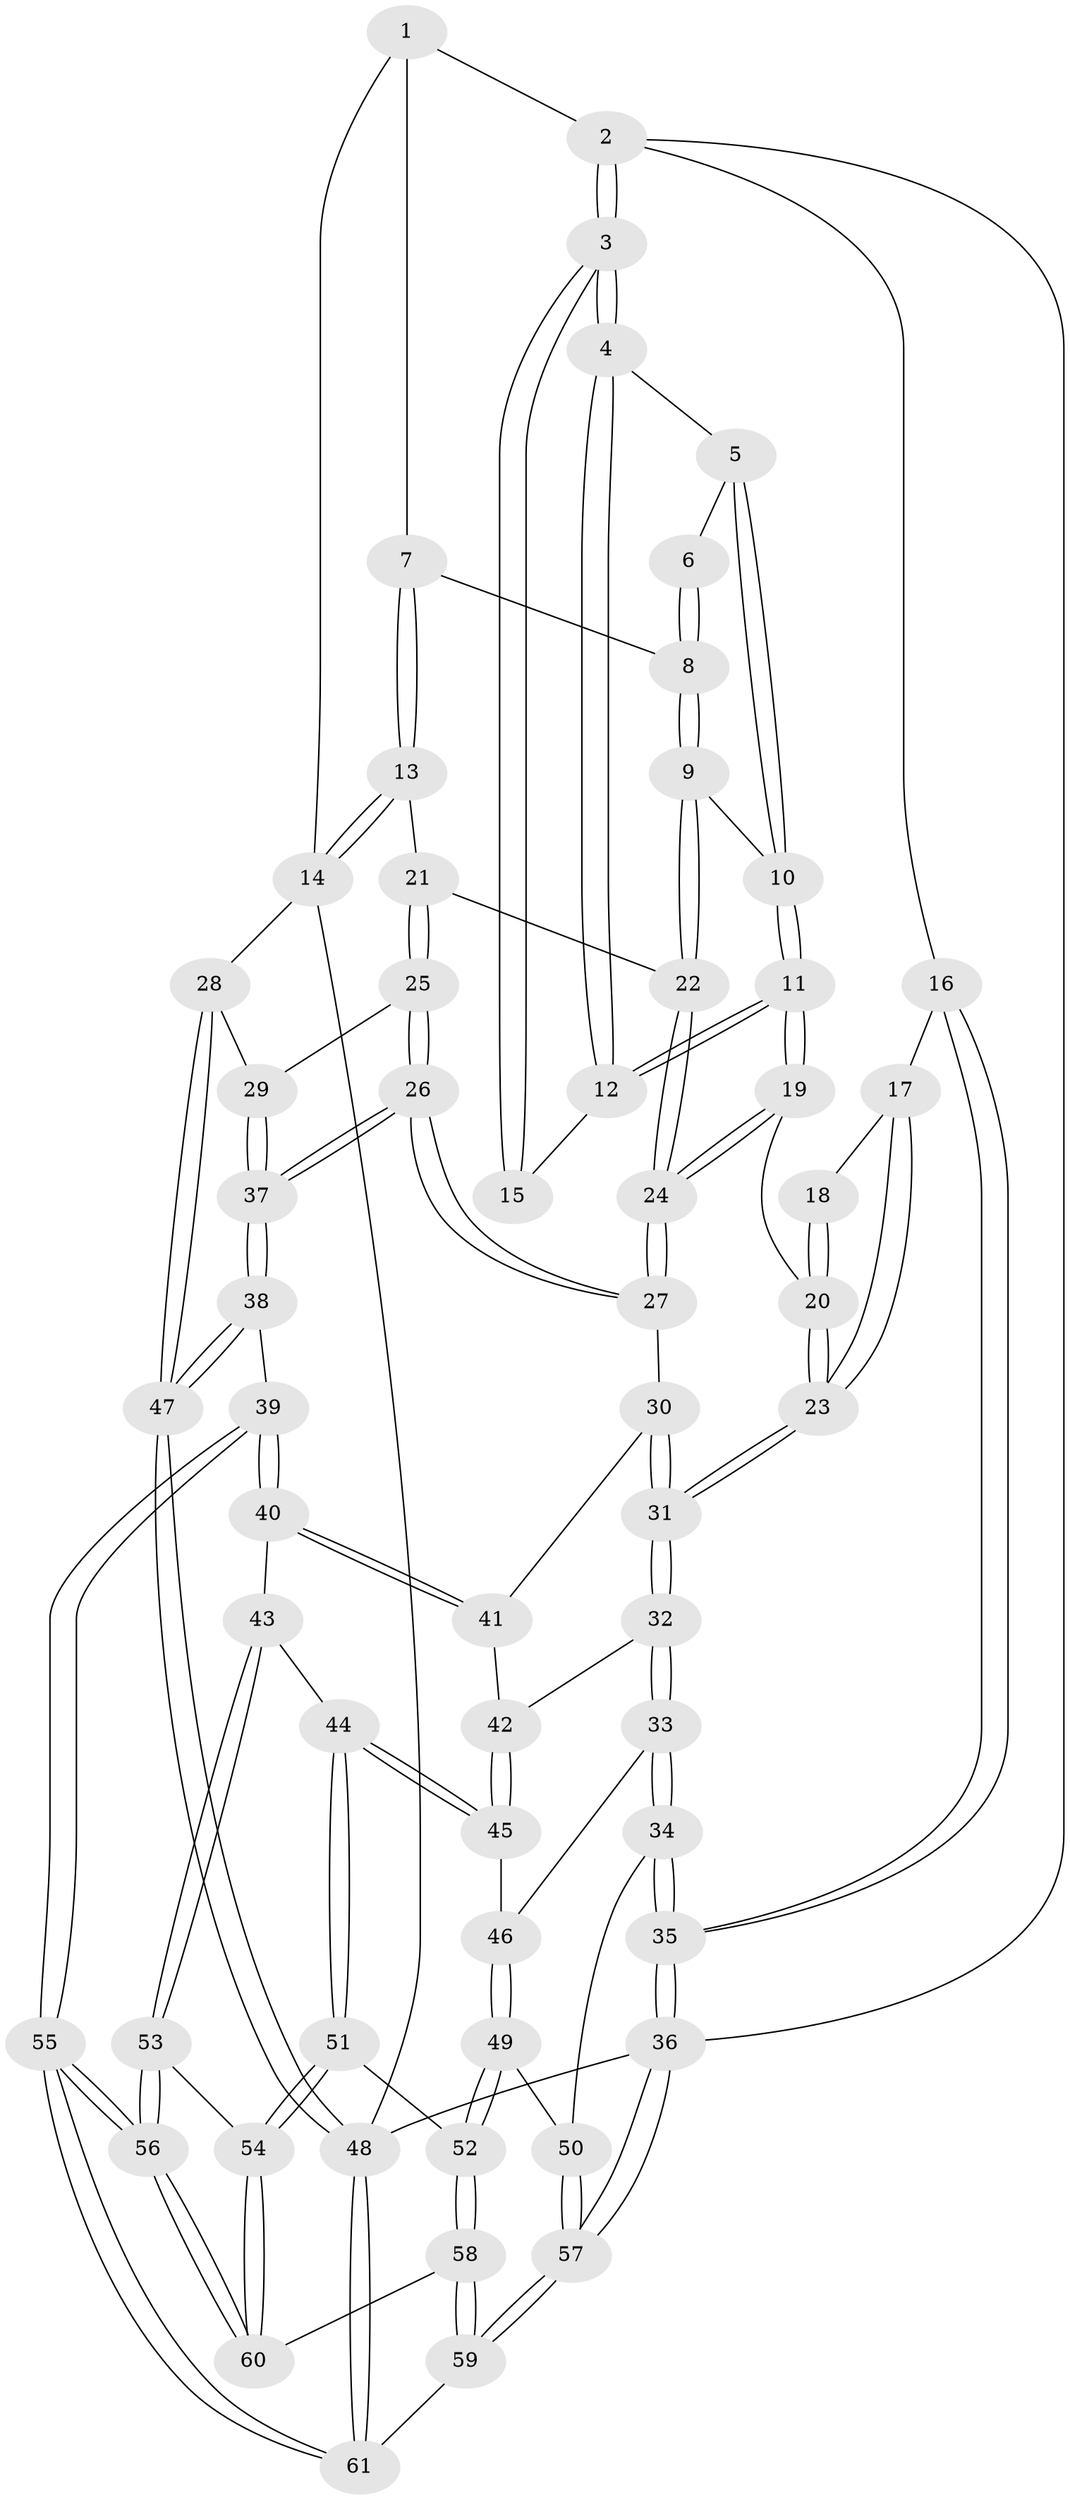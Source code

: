 // coarse degree distribution, {3: 0.20588235294117646, 6: 0.058823529411764705, 4: 0.4411764705882353, 5: 0.2647058823529412, 2: 0.029411764705882353}
// Generated by graph-tools (version 1.1) at 2025/24/03/03/25 07:24:32]
// undirected, 61 vertices, 149 edges
graph export_dot {
graph [start="1"]
  node [color=gray90,style=filled];
  1 [pos="+0.8283943286255203+0"];
  2 [pos="+0+0"];
  3 [pos="+0+0"];
  4 [pos="+0.3650159432378796+0"];
  5 [pos="+0.523247266999157+0"];
  6 [pos="+0.7307145669574395+0"];
  7 [pos="+0.9260955081120942+0.15351024392407514"];
  8 [pos="+0.7126327069388578+0.2062842548872141"];
  9 [pos="+0.6321190477144958+0.2960125799802141"];
  10 [pos="+0.5956032798378478+0.29109118263910855"];
  11 [pos="+0.4967549951193526+0.31141618685447575"];
  12 [pos="+0.4368713332730017+0.25419904937701915"];
  13 [pos="+1+0.24377118740063283"];
  14 [pos="+1+0.2508522708195601"];
  15 [pos="+0.22932379370577638+0.19843973466005713"];
  16 [pos="+0+0.3905115600898996"];
  17 [pos="+0.17398502683336034+0.3909932682129057"];
  18 [pos="+0.2224052178259019+0.2825400990313684"];
  19 [pos="+0.403419961804509+0.4499808022346104"];
  20 [pos="+0.39302953875744046+0.4608244226067239"];
  21 [pos="+0.8233572905834765+0.4294764042202376"];
  22 [pos="+0.7077769030345038+0.38454826546194415"];
  23 [pos="+0.350408533263094+0.5184219993727736"];
  24 [pos="+0.6408134876153075+0.581080766782965"];
  25 [pos="+0.8653382752803034+0.5176565900665612"];
  26 [pos="+0.7874157605218831+0.6877857852860926"];
  27 [pos="+0.6405041097121296+0.6124553867250954"];
  28 [pos="+1+0.6002281739372872"];
  29 [pos="+1+0.5815531700205135"];
  30 [pos="+0.6336619865517327+0.6174591000749408"];
  31 [pos="+0.3472063630110227+0.5331526923280253"];
  32 [pos="+0.33941625019196514+0.554466642237353"];
  33 [pos="+0.29781088774953807+0.6373229318846203"];
  34 [pos="+0.2758280735921502+0.6538868687594184"];
  35 [pos="+0+0.7634148767065758"];
  36 [pos="+0+1"];
  37 [pos="+0.8073712576722556+0.7563179634874733"];
  38 [pos="+0.8085103099407457+0.7673028071693516"];
  39 [pos="+0.7080088862525252+0.8247887836163289"];
  40 [pos="+0.6401908005795072+0.8134380920303446"];
  41 [pos="+0.6266463386241703+0.6261751777609088"];
  42 [pos="+0.577989656312039+0.6620144426564775"];
  43 [pos="+0.6389894072893534+0.8135571330696114"];
  44 [pos="+0.5179107298634138+0.7760800741282047"];
  45 [pos="+0.5097742522398357+0.7630639875860361"];
  46 [pos="+0.484512128600337+0.7517104446478432"];
  47 [pos="+1+1"];
  48 [pos="+1+1"];
  49 [pos="+0.3879088580094959+0.8644406894939085"];
  50 [pos="+0.36453381267431834+0.8564276330832562"];
  51 [pos="+0.5001174972353247+0.8395729248878211"];
  52 [pos="+0.4116970384044156+0.8797797608301051"];
  53 [pos="+0.5796093807973702+0.9158490987848639"];
  54 [pos="+0.5109178764236618+0.8854526632490052"];
  55 [pos="+0.6811857207955914+1"];
  56 [pos="+0.6048978836542553+1"];
  57 [pos="+0.016228234240366467+1"];
  58 [pos="+0.4329233193006327+0.9656634483568988"];
  59 [pos="+0.28276820135493524+1"];
  60 [pos="+0.4871653447296635+0.933993244716669"];
  61 [pos="+0.6999000629931046+1"];
  1 -- 2;
  1 -- 7;
  1 -- 14;
  2 -- 3;
  2 -- 3;
  2 -- 16;
  2 -- 36;
  3 -- 4;
  3 -- 4;
  3 -- 15;
  3 -- 15;
  4 -- 5;
  4 -- 12;
  4 -- 12;
  5 -- 6;
  5 -- 10;
  5 -- 10;
  6 -- 8;
  6 -- 8;
  7 -- 8;
  7 -- 13;
  7 -- 13;
  8 -- 9;
  8 -- 9;
  9 -- 10;
  9 -- 22;
  9 -- 22;
  10 -- 11;
  10 -- 11;
  11 -- 12;
  11 -- 12;
  11 -- 19;
  11 -- 19;
  12 -- 15;
  13 -- 14;
  13 -- 14;
  13 -- 21;
  14 -- 28;
  14 -- 48;
  16 -- 17;
  16 -- 35;
  16 -- 35;
  17 -- 18;
  17 -- 23;
  17 -- 23;
  18 -- 20;
  18 -- 20;
  19 -- 20;
  19 -- 24;
  19 -- 24;
  20 -- 23;
  20 -- 23;
  21 -- 22;
  21 -- 25;
  21 -- 25;
  22 -- 24;
  22 -- 24;
  23 -- 31;
  23 -- 31;
  24 -- 27;
  24 -- 27;
  25 -- 26;
  25 -- 26;
  25 -- 29;
  26 -- 27;
  26 -- 27;
  26 -- 37;
  26 -- 37;
  27 -- 30;
  28 -- 29;
  28 -- 47;
  28 -- 47;
  29 -- 37;
  29 -- 37;
  30 -- 31;
  30 -- 31;
  30 -- 41;
  31 -- 32;
  31 -- 32;
  32 -- 33;
  32 -- 33;
  32 -- 42;
  33 -- 34;
  33 -- 34;
  33 -- 46;
  34 -- 35;
  34 -- 35;
  34 -- 50;
  35 -- 36;
  35 -- 36;
  36 -- 57;
  36 -- 57;
  36 -- 48;
  37 -- 38;
  37 -- 38;
  38 -- 39;
  38 -- 47;
  38 -- 47;
  39 -- 40;
  39 -- 40;
  39 -- 55;
  39 -- 55;
  40 -- 41;
  40 -- 41;
  40 -- 43;
  41 -- 42;
  42 -- 45;
  42 -- 45;
  43 -- 44;
  43 -- 53;
  43 -- 53;
  44 -- 45;
  44 -- 45;
  44 -- 51;
  44 -- 51;
  45 -- 46;
  46 -- 49;
  46 -- 49;
  47 -- 48;
  47 -- 48;
  48 -- 61;
  48 -- 61;
  49 -- 50;
  49 -- 52;
  49 -- 52;
  50 -- 57;
  50 -- 57;
  51 -- 52;
  51 -- 54;
  51 -- 54;
  52 -- 58;
  52 -- 58;
  53 -- 54;
  53 -- 56;
  53 -- 56;
  54 -- 60;
  54 -- 60;
  55 -- 56;
  55 -- 56;
  55 -- 61;
  55 -- 61;
  56 -- 60;
  56 -- 60;
  57 -- 59;
  57 -- 59;
  58 -- 59;
  58 -- 59;
  58 -- 60;
  59 -- 61;
}
